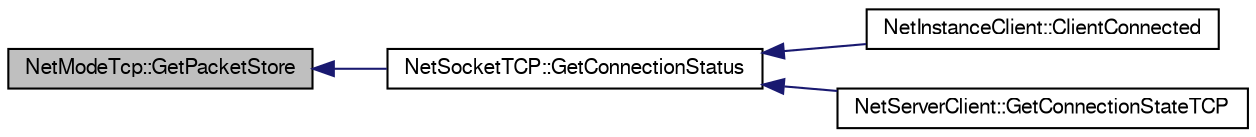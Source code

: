 digraph G
{
  edge [fontname="FreeSans",fontsize="10",labelfontname="FreeSans",labelfontsize="10"];
  node [fontname="FreeSans",fontsize="10",shape=record];
  rankdir=LR;
  Node1 [label="NetModeTcp::GetPacketStore",height=0.2,width=0.4,color="black", fillcolor="grey75", style="filled" fontcolor="black"];
  Node1 -> Node2 [dir=back,color="midnightblue",fontsize="10",style="solid",fontname="FreeSans"];
  Node2 [label="NetSocketTCP::GetConnectionStatus",height=0.2,width=0.4,color="black", fillcolor="white", style="filled",URL="$class_net_socket_t_c_p.html#a68dc0183e216cdd1796466d411f0b681"];
  Node2 -> Node3 [dir=back,color="midnightblue",fontsize="10",style="solid",fontname="FreeSans"];
  Node3 [label="NetInstanceClient::ClientConnected",height=0.2,width=0.4,color="black", fillcolor="white", style="filled",URL="$class_net_instance_client.html#a2ed875ffc7d1e5e843a39155d317dd2f"];
  Node2 -> Node4 [dir=back,color="midnightblue",fontsize="10",style="solid",fontname="FreeSans"];
  Node4 [label="NetServerClient::GetConnectionStateTCP",height=0.2,width=0.4,color="black", fillcolor="white", style="filled",URL="$class_net_server_client.html#a27029d633c46a37bffea72a463d375e4"];
}
